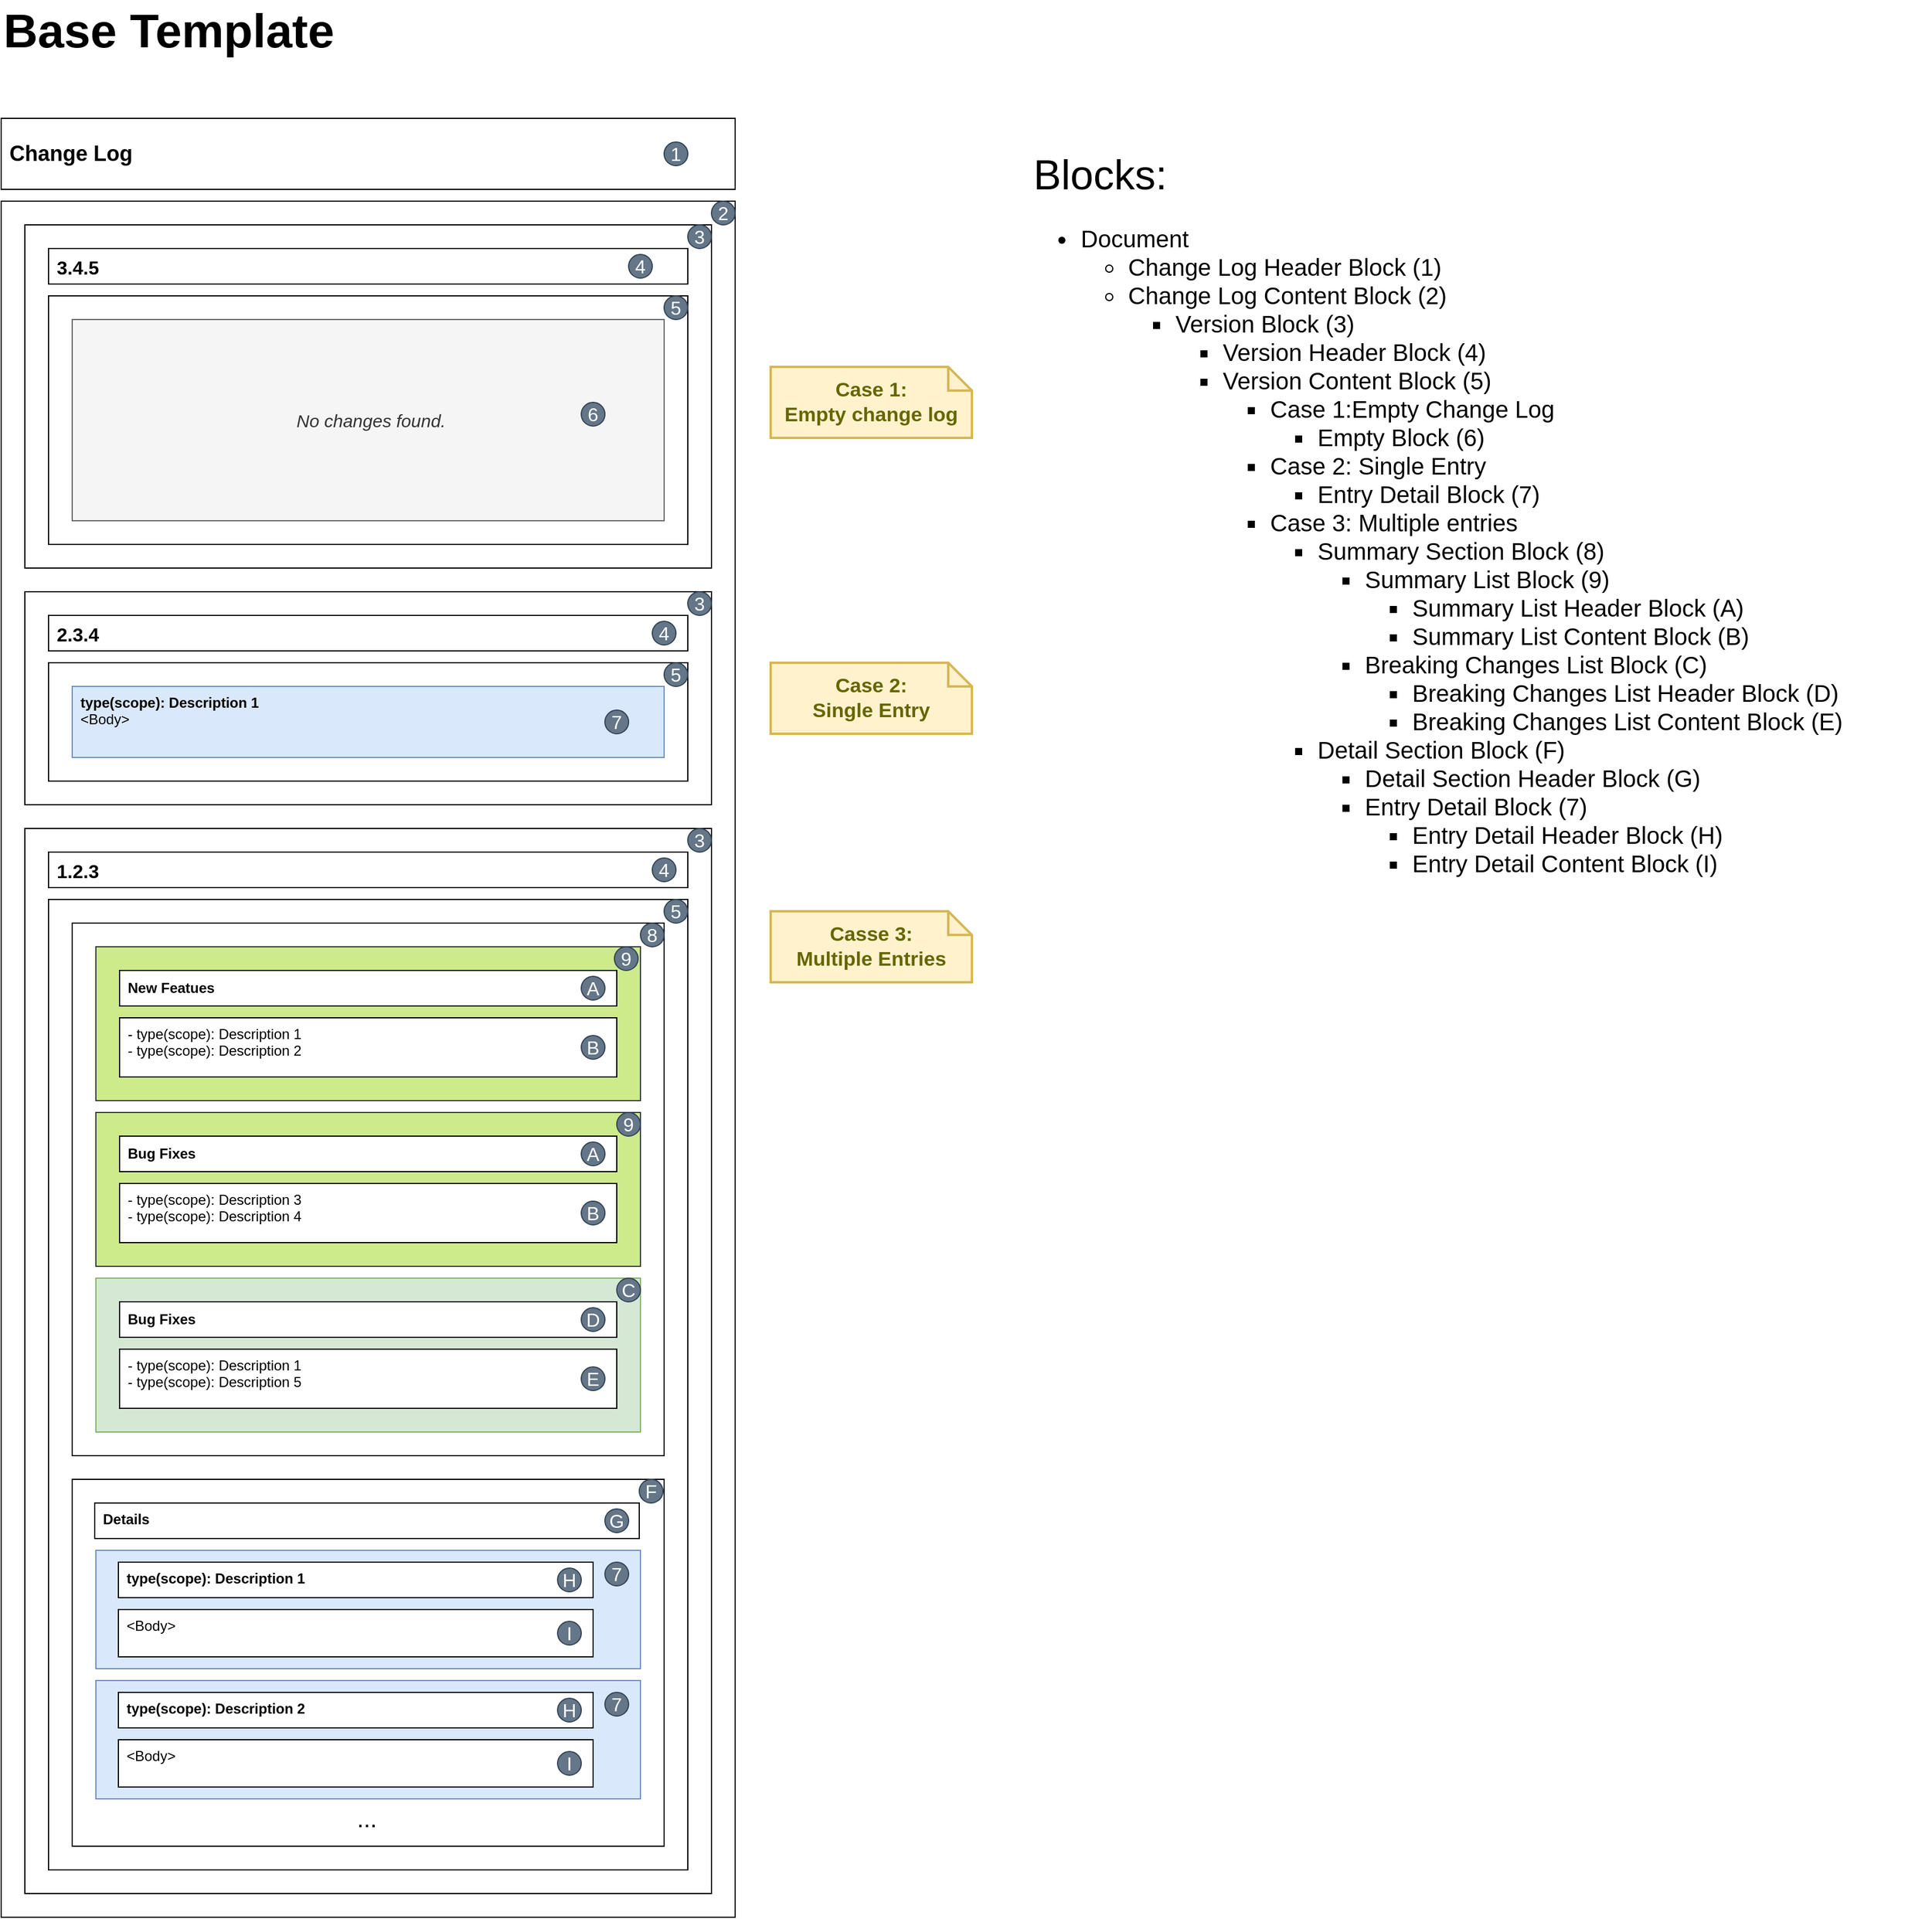 <mxfile version="13.0.1" type="device"><diagram id="zxCsMR1FfOH5P_U-WiDq" name="Page-1"><mxGraphModel dx="3694" dy="2744" grid="1" gridSize="10" guides="1" tooltips="1" connect="1" arrows="0" fold="1" page="1" pageScale="1" pageWidth="850" pageHeight="1100" math="0" shadow="0"><root><mxCell id="0"/><mxCell id="1" parent="0"/><mxCell id="ldNdic5TrhYA7sQSjINx-11" value="Case 2:&lt;br&gt;Single Entry" style="shape=note;strokeWidth=2;fontSize=17;size=20;whiteSpace=wrap;html=1;fillColor=#fff2cc;strokeColor=#d6b656;fontColor=#666600;align=center;fontStyle=1" parent="1" vertex="1"><mxGeometry x="240" y="-110" width="170" height="60" as="geometry"/></mxCell><mxCell id="ldNdic5TrhYA7sQSjINx-12" value="Casse 3:&lt;br&gt;Multiple Entries" style="shape=note;strokeWidth=2;fontSize=17;size=20;whiteSpace=wrap;html=1;fillColor=#fff2cc;strokeColor=#d6b656;fontColor=#666600;align=center;fontStyle=1" parent="1" vertex="1"><mxGeometry x="240" y="100" width="170" height="60" as="geometry"/></mxCell><mxCell id="vO-f_p6ShpiVWC9ixI3T-146" value="Base Template" style="text;html=1;strokeColor=none;fillColor=none;align=left;verticalAlign=middle;whiteSpace=wrap;rounded=0;fontSize=40;fontStyle=1" parent="1" vertex="1"><mxGeometry x="-410" y="-670" width="300" height="50" as="geometry"/></mxCell><mxCell id="vO-f_p6ShpiVWC9ixI3T-192" value="&lt;font style=&quot;font-size: 35px&quot;&gt;Blocks:&lt;/font&gt;&lt;br&gt;&lt;ul style=&quot;font-size: 20px&quot;&gt;&lt;li&gt;Document&lt;/li&gt;&lt;ul&gt;&lt;li&gt;Change Log Header Block (1)&lt;/li&gt;&lt;li&gt;Change Log Content Block (2)&lt;/li&gt;&lt;ul&gt;&lt;li&gt;Version Block (3)&lt;/li&gt;&lt;ul&gt;&lt;li&gt;Version Header Block (4)&lt;/li&gt;&lt;li&gt;Version Content Block (5)&lt;/li&gt;&lt;ul&gt;&lt;li&gt;Case 1:Empty Change Log&lt;/li&gt;&lt;ul&gt;&lt;li&gt;Empty Block (6)&lt;/li&gt;&lt;/ul&gt;&lt;li&gt;Case 2: Single Entry&lt;/li&gt;&lt;ul&gt;&lt;li&gt;Entry Detail Block (7)&lt;/li&gt;&lt;/ul&gt;&lt;li&gt;Case 3: Multiple entries&lt;/li&gt;&lt;ul&gt;&lt;li&gt;Summary Section Block (8)&lt;/li&gt;&lt;ul&gt;&lt;li&gt;Summary List Block (9)&lt;/li&gt;&lt;ul&gt;&lt;li&gt;Summary List Header Block (A)&lt;/li&gt;&lt;li&gt;Summary List Content Block (B)&lt;/li&gt;&lt;/ul&gt;&lt;li&gt;Breaking Changes List Block (C)&lt;/li&gt;&lt;ul&gt;&lt;li&gt;Breaking Changes List Header Block (D)&lt;/li&gt;&lt;li&gt;Breaking Changes List Content Block (E)&lt;/li&gt;&lt;/ul&gt;&lt;/ul&gt;&lt;li&gt;Detail Section Block (F)&lt;/li&gt;&lt;ul&gt;&lt;li&gt;Detail Section Header Block (G)&lt;/li&gt;&lt;li&gt;Entry Detail Block (7)&lt;/li&gt;&lt;ul&gt;&lt;li&gt;Entry Detail Header Block (H)&lt;/li&gt;&lt;li&gt;Entry Detail Content Block (I)&lt;/li&gt;&lt;/ul&gt;&lt;/ul&gt;&lt;/ul&gt;&lt;/ul&gt;&lt;/ul&gt;&lt;/ul&gt;&lt;/ul&gt;&lt;/ul&gt;" style="text;html=1;strokeColor=none;fillColor=none;align=left;verticalAlign=top;whiteSpace=wrap;rounded=0;fontSize=40;" parent="1" vertex="1"><mxGeometry x="460" y="-555" width="760" height="630" as="geometry"/></mxCell><mxCell id="vO-f_p6ShpiVWC9ixI3T-143" value="" style="rounded=0;whiteSpace=wrap;html=1;fontSize=15;align=center;" parent="1" vertex="1"><mxGeometry x="-410" y="-500" width="620" height="1450" as="geometry"/></mxCell><mxCell id="vO-f_p6ShpiVWC9ixI3T-111" value="" style="group" parent="1" vertex="1" connectable="0"><mxGeometry x="-390" y="-480" width="580" height="290" as="geometry"/></mxCell><mxCell id="vO-f_p6ShpiVWC9ixI3T-84" value="" style="rounded=0;whiteSpace=wrap;html=1;fontSize=16;align=left;" parent="vO-f_p6ShpiVWC9ixI3T-111" vertex="1"><mxGeometry width="580" height="290" as="geometry"/></mxCell><mxCell id="vO-f_p6ShpiVWC9ixI3T-86" value="" style="whiteSpace=wrap;html=1;align=left;" parent="vO-f_p6ShpiVWC9ixI3T-111" vertex="1"><mxGeometry x="20" y="60" width="540" height="210" as="geometry"/></mxCell><mxCell id="vO-f_p6ShpiVWC9ixI3T-110" value="&lt;span style=&quot;font-family: &amp;#34;helvetica&amp;#34; ; font-size: 16px ; font-style: normal ; font-weight: 700 ; letter-spacing: normal ; text-indent: 0px ; text-transform: none ; word-spacing: 0px ; float: none ; display: inline&quot;&gt;3.4.5&lt;/span&gt;" style="rounded=0;whiteSpace=wrap;html=1;spacingLeft=5;align=left;verticalAlign=top;fontSize=16;" parent="vO-f_p6ShpiVWC9ixI3T-111" vertex="1"><mxGeometry x="20" y="20" width="540" height="30" as="geometry"/></mxCell><mxCell id="vO-f_p6ShpiVWC9ixI3T-89" value="" style="group;fillColor=#f5f5f5;strokeColor=#666666;fontColor=#333333;" parent="vO-f_p6ShpiVWC9ixI3T-111" vertex="1" connectable="0"><mxGeometry x="60" y="100" width="460" height="130" as="geometry"/></mxCell><mxCell id="vO-f_p6ShpiVWC9ixI3T-90" value="No changes found." style="rounded=0;whiteSpace=wrap;html=1;align=center;verticalAlign=middle;spacingLeft=5;fillColor=#f5f5f5;strokeColor=#666666;fontColor=#333333;fontStyle=2;fontSize=15;" parent="vO-f_p6ShpiVWC9ixI3T-111" vertex="1"><mxGeometry x="40" y="80" width="500" height="170" as="geometry"/></mxCell><mxCell id="vO-f_p6ShpiVWC9ixI3T-203" value="4" style="ellipse;whiteSpace=wrap;html=1;aspect=fixed;fillColor=#647687;fontSize=16;align=center;strokeColor=#314354;fontColor=#ffffff;" parent="vO-f_p6ShpiVWC9ixI3T-111" vertex="1"><mxGeometry x="510" y="25" width="20" height="20" as="geometry"/></mxCell><mxCell id="vO-f_p6ShpiVWC9ixI3T-209" value="5" style="ellipse;whiteSpace=wrap;html=1;aspect=fixed;fillColor=#647687;fontSize=16;align=center;strokeColor=#314354;fontColor=#ffffff;" parent="vO-f_p6ShpiVWC9ixI3T-111" vertex="1"><mxGeometry x="540" y="60" width="20" height="20" as="geometry"/></mxCell><mxCell id="vO-f_p6ShpiVWC9ixI3T-210" value="3" style="ellipse;whiteSpace=wrap;html=1;aspect=fixed;fillColor=#647687;fontSize=16;align=center;strokeColor=#314354;fontColor=#ffffff;" parent="vO-f_p6ShpiVWC9ixI3T-111" vertex="1"><mxGeometry x="560" width="20" height="20" as="geometry"/></mxCell><mxCell id="vO-f_p6ShpiVWC9ixI3T-213" value="6" style="ellipse;whiteSpace=wrap;html=1;aspect=fixed;fillColor=#647687;fontSize=16;align=center;strokeColor=#314354;fontColor=#ffffff;" parent="vO-f_p6ShpiVWC9ixI3T-111" vertex="1"><mxGeometry x="470" y="150" width="20" height="20" as="geometry"/></mxCell><mxCell id="vO-f_p6ShpiVWC9ixI3T-141" value="" style="group" parent="1" vertex="1" connectable="0"><mxGeometry x="-390" y="-170" width="580" height="180" as="geometry"/></mxCell><mxCell id="vO-f_p6ShpiVWC9ixI3T-114" value="" style="rounded=0;whiteSpace=wrap;html=1;fontSize=16;align=left;" parent="vO-f_p6ShpiVWC9ixI3T-141" vertex="1"><mxGeometry width="580" height="180" as="geometry"/></mxCell><mxCell id="vO-f_p6ShpiVWC9ixI3T-116" value="" style="whiteSpace=wrap;html=1;align=left;" parent="vO-f_p6ShpiVWC9ixI3T-141" vertex="1"><mxGeometry x="20" y="60" width="540" height="100" as="geometry"/></mxCell><mxCell id="vO-f_p6ShpiVWC9ixI3T-140" value="&lt;span style=&quot;font-family: helvetica; font-size: 16px; font-style: normal; font-weight: 700; letter-spacing: normal; text-indent: 0px; text-transform: none; word-spacing: 0px; float: none; display: inline;&quot;&gt;2.3.4&lt;/span&gt;&lt;br style=&quot;font-size: 16px;&quot;&gt;" style="rounded=0;whiteSpace=wrap;html=1;spacingLeft=5;align=left;verticalAlign=top;fontSize=16;" parent="vO-f_p6ShpiVWC9ixI3T-141" vertex="1"><mxGeometry x="20" y="20" width="540" height="30" as="geometry"/></mxCell><mxCell id="vO-f_p6ShpiVWC9ixI3T-137" value="&lt;b&gt;type(scope): Description 1&lt;/b&gt;&lt;br&gt;&amp;lt;Body&amp;gt;" style="rounded=0;whiteSpace=wrap;html=1;align=left;verticalAlign=top;spacingLeft=5;fillColor=#dae8fc;strokeColor=#6c8ebf;" parent="vO-f_p6ShpiVWC9ixI3T-141" vertex="1"><mxGeometry x="40" y="80" width="500" height="60" as="geometry"/></mxCell><mxCell id="vO-f_p6ShpiVWC9ixI3T-204" value="4" style="ellipse;whiteSpace=wrap;html=1;aspect=fixed;fillColor=#647687;fontSize=16;align=center;strokeColor=#314354;fontColor=#ffffff;" parent="vO-f_p6ShpiVWC9ixI3T-141" vertex="1"><mxGeometry x="530" y="25" width="20" height="20" as="geometry"/></mxCell><mxCell id="vO-f_p6ShpiVWC9ixI3T-206" value="5" style="ellipse;whiteSpace=wrap;html=1;aspect=fixed;fillColor=#647687;fontSize=16;align=center;strokeColor=#314354;fontColor=#ffffff;" parent="vO-f_p6ShpiVWC9ixI3T-141" vertex="1"><mxGeometry x="540" y="60" width="20" height="20" as="geometry"/></mxCell><mxCell id="vO-f_p6ShpiVWC9ixI3T-211" value="3" style="ellipse;whiteSpace=wrap;html=1;aspect=fixed;fillColor=#647687;fontSize=16;align=center;strokeColor=#314354;fontColor=#ffffff;" parent="vO-f_p6ShpiVWC9ixI3T-141" vertex="1"><mxGeometry x="560" width="20" height="20" as="geometry"/></mxCell><mxCell id="vO-f_p6ShpiVWC9ixI3T-215" value="7" style="ellipse;whiteSpace=wrap;html=1;aspect=fixed;fillColor=#647687;fontSize=16;align=center;strokeColor=#314354;fontColor=#ffffff;" parent="vO-f_p6ShpiVWC9ixI3T-141" vertex="1"><mxGeometry x="490" y="100" width="20" height="20" as="geometry"/></mxCell><mxCell id="vO-f_p6ShpiVWC9ixI3T-144" value="Change Log" style="rounded=0;whiteSpace=wrap;html=1;fontSize=18;align=left;fontStyle=1;spacingLeft=5;" parent="1" vertex="1"><mxGeometry x="-410" y="-570" width="620" height="60" as="geometry"/></mxCell><mxCell id="vO-f_p6ShpiVWC9ixI3T-79" value="" style="rounded=0;whiteSpace=wrap;html=1;fontSize=16;align=left;" parent="1" vertex="1"><mxGeometry x="-390" y="30" width="580" height="900" as="geometry"/></mxCell><mxCell id="vO-f_p6ShpiVWC9ixI3T-76" value="" style="whiteSpace=wrap;html=1;align=left;" parent="1" vertex="1"><mxGeometry x="-370" y="90" width="540" height="820" as="geometry"/></mxCell><mxCell id="vO-f_p6ShpiVWC9ixI3T-72" value="" style="group" parent="1" vertex="1" connectable="0"><mxGeometry x="-350" y="110" width="500" height="450" as="geometry"/></mxCell><mxCell id="vO-f_p6ShpiVWC9ixI3T-71" value="" style="rounded=0;whiteSpace=wrap;html=1;align=left;" parent="vO-f_p6ShpiVWC9ixI3T-72" vertex="1"><mxGeometry width="500" height="450" as="geometry"/></mxCell><mxCell id="vO-f_p6ShpiVWC9ixI3T-47" value="" style="group" parent="vO-f_p6ShpiVWC9ixI3T-72" vertex="1" connectable="0"><mxGeometry x="20" y="20" width="460" height="130" as="geometry"/></mxCell><mxCell id="vO-f_p6ShpiVWC9ixI3T-44" value="" style="rounded=0;whiteSpace=wrap;html=1;align=left;verticalAlign=top;spacingLeft=5;fillColor=#cdeb8b;strokeColor=#36393d;" parent="vO-f_p6ShpiVWC9ixI3T-47" vertex="1"><mxGeometry width="460" height="130" as="geometry"/></mxCell><mxCell id="vO-f_p6ShpiVWC9ixI3T-45" value="New Featues&lt;br&gt;" style="rounded=0;whiteSpace=wrap;html=1;align=left;spacingLeft=5;fontStyle=1" parent="vO-f_p6ShpiVWC9ixI3T-47" vertex="1"><mxGeometry x="20" y="20" width="420" height="30" as="geometry"/></mxCell><mxCell id="vO-f_p6ShpiVWC9ixI3T-46" value="- type(scope): Description 1&lt;br&gt;- type(scope): Description 2" style="rounded=0;whiteSpace=wrap;html=1;align=left;verticalAlign=top;spacingLeft=5;" parent="vO-f_p6ShpiVWC9ixI3T-47" vertex="1"><mxGeometry x="20" y="60" width="420" height="50" as="geometry"/></mxCell><mxCell id="vO-f_p6ShpiVWC9ixI3T-218" value="9" style="ellipse;whiteSpace=wrap;html=1;aspect=fixed;fillColor=#647687;fontSize=16;align=center;strokeColor=#314354;fontColor=#ffffff;" parent="vO-f_p6ShpiVWC9ixI3T-47" vertex="1"><mxGeometry x="438" width="20" height="20" as="geometry"/></mxCell><mxCell id="vO-f_p6ShpiVWC9ixI3T-222" value="A" style="ellipse;whiteSpace=wrap;html=1;aspect=fixed;fillColor=#647687;fontSize=16;align=center;strokeColor=#314354;fontColor=#ffffff;" parent="vO-f_p6ShpiVWC9ixI3T-47" vertex="1"><mxGeometry x="410" y="25" width="20" height="20" as="geometry"/></mxCell><mxCell id="vO-f_p6ShpiVWC9ixI3T-224" value="B" style="ellipse;whiteSpace=wrap;html=1;aspect=fixed;fillColor=#647687;fontSize=16;align=center;strokeColor=#314354;fontColor=#ffffff;" parent="vO-f_p6ShpiVWC9ixI3T-47" vertex="1"><mxGeometry x="410" y="75" width="20" height="20" as="geometry"/></mxCell><mxCell id="vO-f_p6ShpiVWC9ixI3T-56" value="" style="group" parent="vO-f_p6ShpiVWC9ixI3T-72" vertex="1" connectable="0"><mxGeometry x="20" y="160" width="460" height="130" as="geometry"/></mxCell><mxCell id="vO-f_p6ShpiVWC9ixI3T-48" value="" style="group" parent="vO-f_p6ShpiVWC9ixI3T-56" vertex="1" connectable="0"><mxGeometry width="460" height="130" as="geometry"/></mxCell><mxCell id="vO-f_p6ShpiVWC9ixI3T-49" value="" style="rounded=0;whiteSpace=wrap;html=1;align=left;verticalAlign=top;spacingLeft=5;fillColor=#cdeb8b;strokeColor=#36393d;" parent="vO-f_p6ShpiVWC9ixI3T-48" vertex="1"><mxGeometry width="460" height="130" as="geometry"/></mxCell><mxCell id="vO-f_p6ShpiVWC9ixI3T-50" value="Bug Fixes" style="rounded=0;whiteSpace=wrap;html=1;align=left;spacingLeft=5;fontStyle=1" parent="vO-f_p6ShpiVWC9ixI3T-48" vertex="1"><mxGeometry x="20" y="20" width="420" height="30" as="geometry"/></mxCell><mxCell id="vO-f_p6ShpiVWC9ixI3T-51" value="- type(scope): Description 3&lt;br&gt;- type(scope): Description 4" style="rounded=0;whiteSpace=wrap;html=1;align=left;verticalAlign=top;spacingLeft=5;" parent="vO-f_p6ShpiVWC9ixI3T-48" vertex="1"><mxGeometry x="20" y="60" width="420" height="50" as="geometry"/></mxCell><mxCell id="vO-f_p6ShpiVWC9ixI3T-221" value="9" style="ellipse;whiteSpace=wrap;html=1;aspect=fixed;fillColor=#647687;fontSize=16;align=center;strokeColor=#314354;fontColor=#ffffff;" parent="vO-f_p6ShpiVWC9ixI3T-48" vertex="1"><mxGeometry x="440" width="20" height="20" as="geometry"/></mxCell><mxCell id="vO-f_p6ShpiVWC9ixI3T-223" value="A" style="ellipse;whiteSpace=wrap;html=1;aspect=fixed;fillColor=#647687;fontSize=16;align=center;strokeColor=#314354;fontColor=#ffffff;" parent="vO-f_p6ShpiVWC9ixI3T-48" vertex="1"><mxGeometry x="410" y="25" width="20" height="20" as="geometry"/></mxCell><mxCell id="vO-f_p6ShpiVWC9ixI3T-225" value="B" style="ellipse;whiteSpace=wrap;html=1;aspect=fixed;fillColor=#647687;fontSize=16;align=center;strokeColor=#314354;fontColor=#ffffff;" parent="vO-f_p6ShpiVWC9ixI3T-48" vertex="1"><mxGeometry x="410" y="75" width="20" height="20" as="geometry"/></mxCell><mxCell id="vO-f_p6ShpiVWC9ixI3T-64" value="" style="group" parent="vO-f_p6ShpiVWC9ixI3T-72" vertex="1" connectable="0"><mxGeometry x="20" y="300" width="460" height="130" as="geometry"/></mxCell><mxCell id="vO-f_p6ShpiVWC9ixI3T-59" value="" style="group;fillColor=#60a917;strokeColor=#2D7600;fontColor=#ffffff;" parent="vO-f_p6ShpiVWC9ixI3T-64" vertex="1" connectable="0"><mxGeometry width="460" height="130" as="geometry"/></mxCell><mxCell id="vO-f_p6ShpiVWC9ixI3T-60" value="" style="group;fillColor=#dae8fc;strokeColor=#6c8ebf;" parent="vO-f_p6ShpiVWC9ixI3T-64" vertex="1" connectable="0"><mxGeometry width="460" height="130" as="geometry"/></mxCell><mxCell id="vO-f_p6ShpiVWC9ixI3T-61" value="" style="rounded=0;whiteSpace=wrap;html=1;align=left;verticalAlign=top;spacingLeft=5;fillColor=#d5e8d4;strokeColor=#82b366;" parent="vO-f_p6ShpiVWC9ixI3T-64" vertex="1"><mxGeometry width="460" height="130" as="geometry"/></mxCell><mxCell id="vO-f_p6ShpiVWC9ixI3T-62" value="Bug Fixes" style="rounded=0;whiteSpace=wrap;html=1;align=left;spacingLeft=5;fontStyle=1" parent="vO-f_p6ShpiVWC9ixI3T-64" vertex="1"><mxGeometry x="20" y="20" width="420" height="30" as="geometry"/></mxCell><mxCell id="vO-f_p6ShpiVWC9ixI3T-63" value="- type(scope): Description 1&lt;br&gt;- type(scope): Description 5" style="rounded=0;whiteSpace=wrap;html=1;align=left;verticalAlign=top;spacingLeft=5;" parent="vO-f_p6ShpiVWC9ixI3T-64" vertex="1"><mxGeometry x="20" y="60" width="420" height="50" as="geometry"/></mxCell><mxCell id="vO-f_p6ShpiVWC9ixI3T-250" value="D" style="ellipse;whiteSpace=wrap;html=1;aspect=fixed;fillColor=#647687;fontSize=16;align=center;strokeColor=#314354;fontColor=#ffffff;" parent="vO-f_p6ShpiVWC9ixI3T-64" vertex="1"><mxGeometry x="410" y="25" width="20" height="20" as="geometry"/></mxCell><mxCell id="vO-f_p6ShpiVWC9ixI3T-251" value="E" style="ellipse;whiteSpace=wrap;html=1;aspect=fixed;fillColor=#647687;fontSize=16;align=center;strokeColor=#314354;fontColor=#ffffff;" parent="vO-f_p6ShpiVWC9ixI3T-64" vertex="1"><mxGeometry x="410" y="75" width="20" height="20" as="geometry"/></mxCell><mxCell id="vO-f_p6ShpiVWC9ixI3T-252" value="C" style="ellipse;whiteSpace=wrap;html=1;aspect=fixed;fillColor=#647687;fontSize=16;align=center;strokeColor=#314354;fontColor=#ffffff;" parent="vO-f_p6ShpiVWC9ixI3T-64" vertex="1"><mxGeometry x="440" width="20" height="20" as="geometry"/></mxCell><mxCell id="vO-f_p6ShpiVWC9ixI3T-217" value="8" style="ellipse;whiteSpace=wrap;html=1;aspect=fixed;fillColor=#647687;fontSize=16;align=center;strokeColor=#314354;fontColor=#ffffff;" parent="vO-f_p6ShpiVWC9ixI3T-72" vertex="1"><mxGeometry x="480" width="20" height="20" as="geometry"/></mxCell><mxCell id="vO-f_p6ShpiVWC9ixI3T-77" value="&lt;span style=&quot;font-family: &amp;#34;helvetica&amp;#34; ; font-size: 16px ; font-style: normal ; font-weight: 700 ; letter-spacing: normal ; text-indent: 0px ; text-transform: none ; word-spacing: 0px ; float: none ; display: inline&quot;&gt;1.2.3&lt;/span&gt;" style="rounded=0;whiteSpace=wrap;html=1;spacingLeft=5;align=left;verticalAlign=top;fontSize=16;" parent="1" vertex="1"><mxGeometry x="-370" y="50" width="540" height="30" as="geometry"/></mxCell><mxCell id="vO-f_p6ShpiVWC9ixI3T-29" value="" style="rounded=0;whiteSpace=wrap;html=1;align=left;verticalAlign=top;spacingLeft=5;fontStyle=1" parent="1" vertex="1"><mxGeometry x="-350" y="580" width="500" height="310" as="geometry"/></mxCell><mxCell id="vO-f_p6ShpiVWC9ixI3T-30" value="" style="rounded=0;whiteSpace=wrap;html=1;align=left;verticalAlign=top;spacingLeft=5;fillColor=#dae8fc;strokeColor=#6c8ebf;" parent="1" vertex="1"><mxGeometry x="-330" y="640" width="460" height="100" as="geometry"/></mxCell><mxCell id="vO-f_p6ShpiVWC9ixI3T-31" value="" style="rounded=0;whiteSpace=wrap;html=1;align=left;verticalAlign=top;spacingLeft=5;fillColor=#dae8fc;strokeColor=#6c8ebf;" parent="1" vertex="1"><mxGeometry x="-330" y="750" width="460" height="100" as="geometry"/></mxCell><mxCell id="vO-f_p6ShpiVWC9ixI3T-32" value="..." style="text;html=1;strokeColor=none;fillColor=none;align=center;verticalAlign=middle;whiteSpace=wrap;rounded=0;fontSize=20;" parent="1" vertex="1"><mxGeometry x="-121" y="856.12" width="40" height="20" as="geometry"/></mxCell><mxCell id="vO-f_p6ShpiVWC9ixI3T-196" value="&lt;b&gt;Details&lt;/b&gt;" style="rounded=0;whiteSpace=wrap;html=1;align=left;verticalAlign=top;spacingLeft=5;" parent="1" vertex="1"><mxGeometry x="-331" y="600" width="460" height="30" as="geometry"/></mxCell><mxCell id="vO-f_p6ShpiVWC9ixI3T-197" value="1" style="ellipse;whiteSpace=wrap;html=1;aspect=fixed;fillColor=#647687;fontSize=16;align=center;strokeColor=#314354;fontColor=#ffffff;" parent="1" vertex="1"><mxGeometry x="150" y="-550" width="20" height="20" as="geometry"/></mxCell><mxCell id="vO-f_p6ShpiVWC9ixI3T-202" value="2" style="ellipse;whiteSpace=wrap;html=1;aspect=fixed;fillColor=#647687;fontSize=16;align=center;strokeColor=#314354;fontColor=#ffffff;" parent="1" vertex="1"><mxGeometry x="190" y="-500" width="20" height="20" as="geometry"/></mxCell><mxCell id="vO-f_p6ShpiVWC9ixI3T-205" value="4" style="ellipse;whiteSpace=wrap;html=1;aspect=fixed;fillColor=#647687;fontSize=16;align=center;strokeColor=#314354;fontColor=#ffffff;" parent="1" vertex="1"><mxGeometry x="140" y="55" width="20" height="20" as="geometry"/></mxCell><mxCell id="vO-f_p6ShpiVWC9ixI3T-208" value="5" style="ellipse;whiteSpace=wrap;html=1;aspect=fixed;fillColor=#647687;fontSize=16;align=center;strokeColor=#314354;fontColor=#ffffff;" parent="1" vertex="1"><mxGeometry x="150" y="90" width="20" height="20" as="geometry"/></mxCell><mxCell id="vO-f_p6ShpiVWC9ixI3T-212" value="3" style="ellipse;whiteSpace=wrap;html=1;aspect=fixed;fillColor=#647687;fontSize=16;align=center;strokeColor=#314354;fontColor=#ffffff;" parent="1" vertex="1"><mxGeometry x="170" y="30" width="20" height="20" as="geometry"/></mxCell><mxCell id="vO-f_p6ShpiVWC9ixI3T-216" value="7" style="ellipse;whiteSpace=wrap;html=1;aspect=fixed;fillColor=#647687;fontSize=16;align=center;strokeColor=#314354;fontColor=#ffffff;" parent="1" vertex="1"><mxGeometry x="100" y="650" width="20" height="20" as="geometry"/></mxCell><mxCell id="vO-f_p6ShpiVWC9ixI3T-253" value="F" style="ellipse;whiteSpace=wrap;html=1;aspect=fixed;fillColor=#647687;fontSize=16;align=center;strokeColor=#314354;fontColor=#ffffff;" parent="1" vertex="1"><mxGeometry x="129" y="580" width="20" height="20" as="geometry"/></mxCell><mxCell id="vO-f_p6ShpiVWC9ixI3T-255" value="G" style="ellipse;whiteSpace=wrap;html=1;aspect=fixed;fillColor=#647687;fontSize=16;align=center;strokeColor=#314354;fontColor=#ffffff;" parent="1" vertex="1"><mxGeometry x="100" y="605" width="20" height="20" as="geometry"/></mxCell><mxCell id="vO-f_p6ShpiVWC9ixI3T-257" value="7" style="ellipse;whiteSpace=wrap;html=1;aspect=fixed;fillColor=#647687;fontSize=16;align=center;strokeColor=#314354;fontColor=#ffffff;" parent="1" vertex="1"><mxGeometry x="100" y="760" width="20" height="20" as="geometry"/></mxCell><mxCell id="vO-f_p6ShpiVWC9ixI3T-258" value="Case 1:&lt;br&gt;Empty change log" style="shape=note;strokeWidth=2;fontSize=17;size=20;whiteSpace=wrap;html=1;fillColor=#fff2cc;strokeColor=#d6b656;fontColor=#666600;align=center;fontStyle=1" parent="1" vertex="1"><mxGeometry x="240" y="-360" width="170" height="60" as="geometry"/></mxCell><mxCell id="AetoaIBlp9MvoolxPQaO-1" value="&lt;b&gt;type(scope): Description 1&lt;/b&gt;" style="rounded=0;whiteSpace=wrap;html=1;align=left;verticalAlign=top;spacingLeft=5;" vertex="1" parent="1"><mxGeometry x="-311" y="650" width="401" height="30" as="geometry"/></mxCell><mxCell id="AetoaIBlp9MvoolxPQaO-2" value="&amp;lt;Body&amp;gt;" style="rounded=0;whiteSpace=wrap;html=1;align=left;verticalAlign=top;spacingLeft=5;" vertex="1" parent="1"><mxGeometry x="-311" y="690" width="401" height="40" as="geometry"/></mxCell><mxCell id="AetoaIBlp9MvoolxPQaO-3" value="&lt;b&gt;type(scope): Description 2&lt;/b&gt;" style="rounded=0;whiteSpace=wrap;html=1;align=left;verticalAlign=top;spacingLeft=5;" vertex="1" parent="1"><mxGeometry x="-311" y="760" width="401" height="30" as="geometry"/></mxCell><mxCell id="AetoaIBlp9MvoolxPQaO-4" value="&amp;lt;Body&amp;gt;" style="rounded=0;whiteSpace=wrap;html=1;align=left;verticalAlign=top;spacingLeft=5;" vertex="1" parent="1"><mxGeometry x="-311" y="800" width="401" height="40" as="geometry"/></mxCell><mxCell id="AetoaIBlp9MvoolxPQaO-5" value="H" style="ellipse;whiteSpace=wrap;html=1;aspect=fixed;fillColor=#647687;fontSize=16;align=center;strokeColor=#314354;fontColor=#ffffff;" vertex="1" parent="1"><mxGeometry x="60" y="655" width="20" height="20" as="geometry"/></mxCell><mxCell id="AetoaIBlp9MvoolxPQaO-6" value="H" style="ellipse;whiteSpace=wrap;html=1;aspect=fixed;fillColor=#647687;fontSize=16;align=center;strokeColor=#314354;fontColor=#ffffff;" vertex="1" parent="1"><mxGeometry x="60" y="765" width="20" height="20" as="geometry"/></mxCell><mxCell id="AetoaIBlp9MvoolxPQaO-7" value="I" style="ellipse;whiteSpace=wrap;html=1;aspect=fixed;fillColor=#647687;fontSize=16;align=center;strokeColor=#314354;fontColor=#ffffff;" vertex="1" parent="1"><mxGeometry x="60" y="700" width="20" height="20" as="geometry"/></mxCell><mxCell id="AetoaIBlp9MvoolxPQaO-8" value="I" style="ellipse;whiteSpace=wrap;html=1;aspect=fixed;fillColor=#647687;fontSize=16;align=center;strokeColor=#314354;fontColor=#ffffff;" vertex="1" parent="1"><mxGeometry x="60" y="810" width="20" height="20" as="geometry"/></mxCell></root></mxGraphModel></diagram></mxfile>
